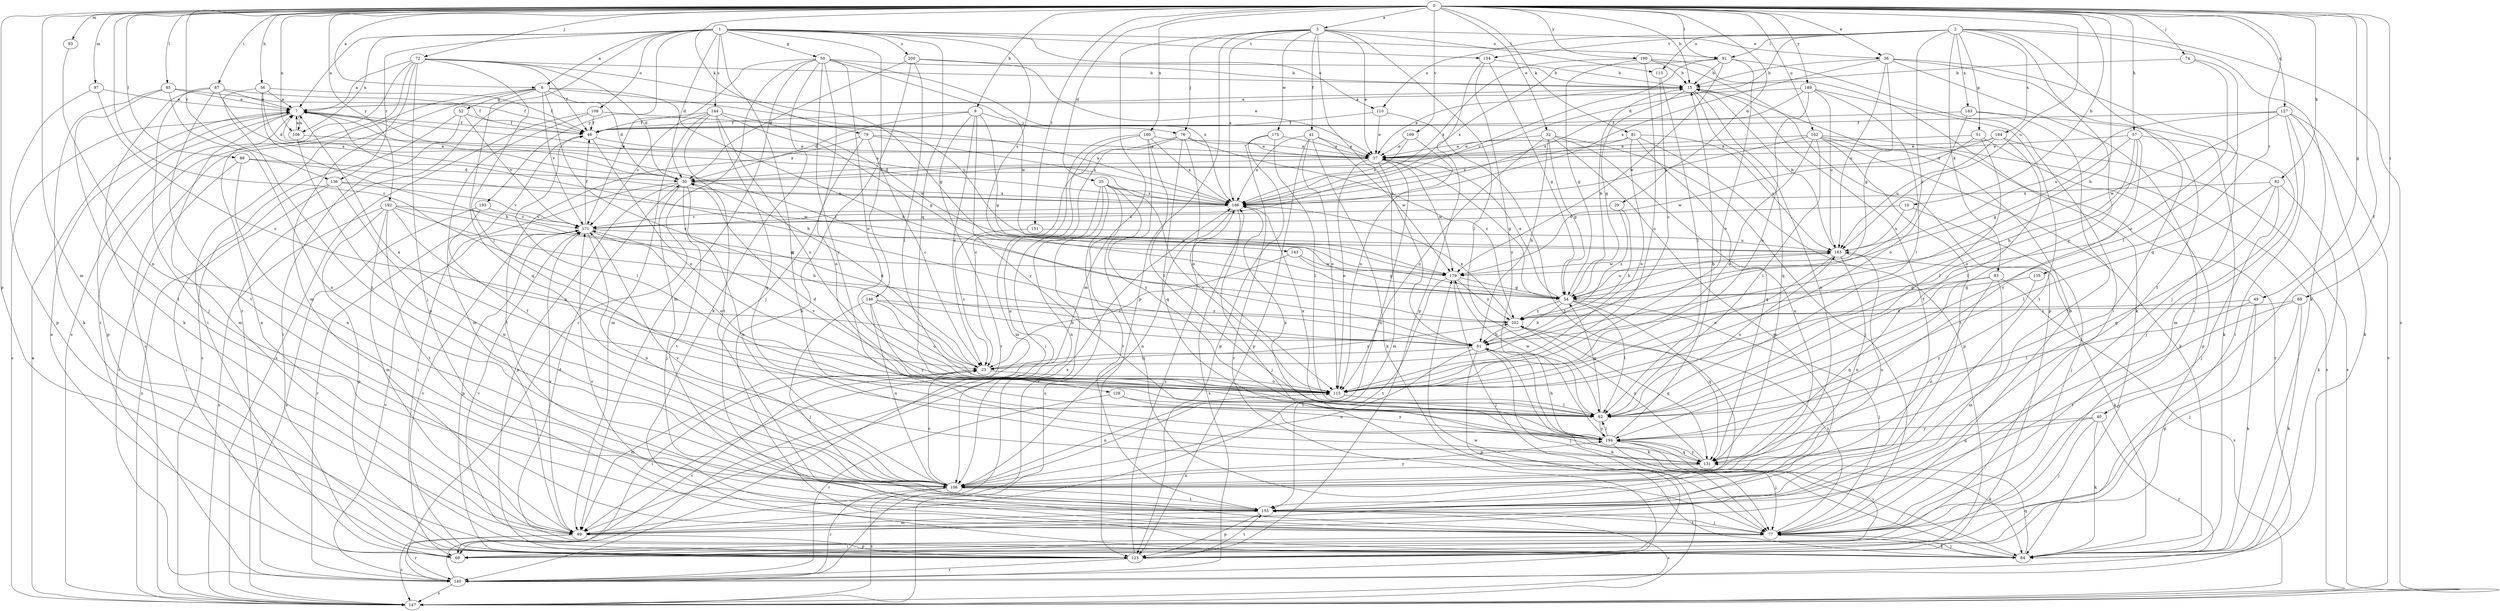 strict digraph  {
0;
1;
2;
3;
6;
7;
9;
10;
15;
23;
25;
29;
30;
32;
36;
37;
40;
41;
46;
49;
50;
51;
52;
54;
56;
57;
61;
67;
68;
69;
72;
74;
76;
77;
79;
81;
82;
83;
84;
85;
88;
91;
92;
93;
97;
99;
106;
108;
109;
110;
113;
115;
123;
127;
129;
131;
135;
136;
140;
143;
144;
146;
147;
151;
154;
155;
162;
163;
169;
171;
175;
179;
180;
183;
184;
186;
189;
190;
192;
193;
194;
200;
202;
0 -> 3  [label=a];
0 -> 6  [label=a];
0 -> 9  [label=b];
0 -> 10  [label=b];
0 -> 15  [label=b];
0 -> 23  [label=c];
0 -> 25  [label=d];
0 -> 29  [label=d];
0 -> 32  [label=e];
0 -> 36  [label=e];
0 -> 40  [label=f];
0 -> 49  [label=g];
0 -> 56  [label=h];
0 -> 57  [label=h];
0 -> 61  [label=h];
0 -> 67  [label=i];
0 -> 68  [label=i];
0 -> 72  [label=j];
0 -> 74  [label=j];
0 -> 79  [label=k];
0 -> 81  [label=k];
0 -> 82  [label=k];
0 -> 85  [label=l];
0 -> 88  [label=l];
0 -> 91  [label=l];
0 -> 93  [label=m];
0 -> 97  [label=m];
0 -> 99  [label=m];
0 -> 106  [label=n];
0 -> 123  [label=p];
0 -> 127  [label=q];
0 -> 135  [label=r];
0 -> 136  [label=r];
0 -> 151  [label=t];
0 -> 162  [label=u];
0 -> 163  [label=u];
0 -> 169  [label=v];
0 -> 180  [label=x];
0 -> 189  [label=y];
0 -> 190  [label=y];
0 -> 192  [label=y];
1 -> 6  [label=a];
1 -> 7  [label=a];
1 -> 30  [label=d];
1 -> 50  [label=g];
1 -> 91  [label=l];
1 -> 106  [label=n];
1 -> 109  [label=o];
1 -> 110  [label=o];
1 -> 129  [label=q];
1 -> 131  [label=q];
1 -> 136  [label=r];
1 -> 140  [label=r];
1 -> 143  [label=s];
1 -> 144  [label=s];
1 -> 146  [label=s];
1 -> 154  [label=t];
1 -> 193  [label=y];
1 -> 200  [label=z];
2 -> 30  [label=d];
2 -> 51  [label=g];
2 -> 83  [label=k];
2 -> 84  [label=k];
2 -> 91  [label=l];
2 -> 110  [label=o];
2 -> 113  [label=o];
2 -> 131  [label=q];
2 -> 147  [label=s];
2 -> 154  [label=t];
2 -> 183  [label=x];
2 -> 184  [label=x];
2 -> 194  [label=y];
2 -> 202  [label=z];
3 -> 36  [label=e];
3 -> 37  [label=e];
3 -> 41  [label=f];
3 -> 61  [label=h];
3 -> 76  [label=j];
3 -> 92  [label=l];
3 -> 99  [label=m];
3 -> 113  [label=o];
3 -> 123  [label=p];
3 -> 175  [label=w];
3 -> 186  [label=x];
6 -> 23  [label=c];
6 -> 30  [label=d];
6 -> 52  [label=g];
6 -> 61  [label=h];
6 -> 69  [label=i];
6 -> 131  [label=q];
6 -> 147  [label=s];
6 -> 163  [label=u];
6 -> 171  [label=v];
7 -> 46  [label=f];
7 -> 61  [label=h];
7 -> 99  [label=m];
7 -> 106  [label=n];
7 -> 123  [label=p];
7 -> 147  [label=s];
7 -> 186  [label=x];
7 -> 202  [label=z];
9 -> 23  [label=c];
9 -> 30  [label=d];
9 -> 46  [label=f];
9 -> 54  [label=g];
9 -> 76  [label=j];
9 -> 140  [label=r];
9 -> 194  [label=y];
10 -> 77  [label=j];
10 -> 163  [label=u];
10 -> 171  [label=v];
15 -> 7  [label=a];
15 -> 37  [label=e];
15 -> 54  [label=g];
15 -> 108  [label=n];
15 -> 131  [label=q];
15 -> 155  [label=t];
23 -> 30  [label=d];
23 -> 69  [label=i];
23 -> 99  [label=m];
23 -> 115  [label=o];
23 -> 202  [label=z];
25 -> 77  [label=j];
25 -> 108  [label=n];
25 -> 115  [label=o];
25 -> 140  [label=r];
25 -> 147  [label=s];
25 -> 155  [label=t];
25 -> 186  [label=x];
29 -> 61  [label=h];
29 -> 171  [label=v];
29 -> 202  [label=z];
30 -> 7  [label=a];
30 -> 69  [label=i];
30 -> 77  [label=j];
30 -> 108  [label=n];
30 -> 123  [label=p];
30 -> 155  [label=t];
30 -> 186  [label=x];
32 -> 37  [label=e];
32 -> 54  [label=g];
32 -> 61  [label=h];
32 -> 77  [label=j];
32 -> 99  [label=m];
32 -> 108  [label=n];
32 -> 115  [label=o];
36 -> 15  [label=b];
36 -> 54  [label=g];
36 -> 69  [label=i];
36 -> 77  [label=j];
36 -> 155  [label=t];
36 -> 163  [label=u];
36 -> 186  [label=x];
37 -> 30  [label=d];
37 -> 54  [label=g];
37 -> 99  [label=m];
37 -> 108  [label=n];
37 -> 115  [label=o];
37 -> 179  [label=w];
40 -> 77  [label=j];
40 -> 84  [label=k];
40 -> 131  [label=q];
40 -> 140  [label=r];
40 -> 194  [label=y];
41 -> 37  [label=e];
41 -> 84  [label=k];
41 -> 115  [label=o];
41 -> 123  [label=p];
41 -> 179  [label=w];
41 -> 186  [label=x];
46 -> 37  [label=e];
46 -> 92  [label=l];
46 -> 115  [label=o];
49 -> 84  [label=k];
49 -> 92  [label=l];
49 -> 123  [label=p];
49 -> 202  [label=z];
50 -> 15  [label=b];
50 -> 77  [label=j];
50 -> 84  [label=k];
50 -> 99  [label=m];
50 -> 115  [label=o];
50 -> 140  [label=r];
50 -> 171  [label=v];
50 -> 179  [label=w];
50 -> 186  [label=x];
50 -> 194  [label=y];
51 -> 37  [label=e];
51 -> 92  [label=l];
51 -> 123  [label=p];
51 -> 179  [label=w];
52 -> 46  [label=f];
52 -> 69  [label=i];
52 -> 147  [label=s];
52 -> 171  [label=v];
54 -> 15  [label=b];
54 -> 37  [label=e];
54 -> 61  [label=h];
54 -> 77  [label=j];
54 -> 92  [label=l];
54 -> 131  [label=q];
54 -> 163  [label=u];
54 -> 202  [label=z];
56 -> 7  [label=a];
56 -> 30  [label=d];
56 -> 46  [label=f];
56 -> 61  [label=h];
56 -> 108  [label=n];
57 -> 37  [label=e];
57 -> 54  [label=g];
57 -> 61  [label=h];
57 -> 77  [label=j];
57 -> 115  [label=o];
57 -> 194  [label=y];
61 -> 23  [label=c];
61 -> 77  [label=j];
61 -> 84  [label=k];
61 -> 108  [label=n];
61 -> 123  [label=p];
67 -> 7  [label=a];
67 -> 46  [label=f];
67 -> 77  [label=j];
67 -> 84  [label=k];
67 -> 155  [label=t];
67 -> 186  [label=x];
68 -> 77  [label=j];
68 -> 84  [label=k];
68 -> 155  [label=t];
68 -> 202  [label=z];
69 -> 7  [label=a];
72 -> 7  [label=a];
72 -> 15  [label=b];
72 -> 30  [label=d];
72 -> 46  [label=f];
72 -> 54  [label=g];
72 -> 77  [label=j];
72 -> 92  [label=l];
72 -> 99  [label=m];
72 -> 140  [label=r];
72 -> 147  [label=s];
74 -> 15  [label=b];
74 -> 92  [label=l];
74 -> 115  [label=o];
76 -> 23  [label=c];
76 -> 37  [label=e];
76 -> 69  [label=i];
76 -> 115  [label=o];
76 -> 131  [label=q];
76 -> 202  [label=z];
77 -> 15  [label=b];
77 -> 69  [label=i];
77 -> 84  [label=k];
77 -> 155  [label=t];
77 -> 171  [label=v];
77 -> 202  [label=z];
79 -> 23  [label=c];
79 -> 37  [label=e];
79 -> 115  [label=o];
79 -> 155  [label=t];
79 -> 186  [label=x];
81 -> 37  [label=e];
81 -> 115  [label=o];
81 -> 123  [label=p];
81 -> 131  [label=q];
81 -> 163  [label=u];
81 -> 186  [label=x];
82 -> 77  [label=j];
82 -> 84  [label=k];
82 -> 92  [label=l];
82 -> 131  [label=q];
82 -> 186  [label=x];
83 -> 54  [label=g];
83 -> 99  [label=m];
83 -> 108  [label=n];
83 -> 131  [label=q];
83 -> 147  [label=s];
84 -> 30  [label=d];
84 -> 61  [label=h];
84 -> 77  [label=j];
84 -> 131  [label=q];
84 -> 171  [label=v];
85 -> 7  [label=a];
85 -> 46  [label=f];
85 -> 84  [label=k];
85 -> 108  [label=n];
85 -> 155  [label=t];
88 -> 30  [label=d];
88 -> 108  [label=n];
88 -> 140  [label=r];
88 -> 179  [label=w];
91 -> 15  [label=b];
91 -> 69  [label=i];
91 -> 115  [label=o];
91 -> 171  [label=v];
91 -> 179  [label=w];
91 -> 186  [label=x];
92 -> 30  [label=d];
92 -> 54  [label=g];
92 -> 163  [label=u];
92 -> 179  [label=w];
92 -> 186  [label=x];
92 -> 194  [label=y];
93 -> 108  [label=n];
97 -> 7  [label=a];
97 -> 23  [label=c];
97 -> 123  [label=p];
99 -> 7  [label=a];
99 -> 123  [label=p];
99 -> 140  [label=r];
99 -> 147  [label=s];
99 -> 171  [label=v];
99 -> 186  [label=x];
106 -> 7  [label=a];
106 -> 37  [label=e];
106 -> 108  [label=n];
108 -> 23  [label=c];
108 -> 46  [label=f];
108 -> 115  [label=o];
108 -> 140  [label=r];
108 -> 147  [label=s];
108 -> 155  [label=t];
108 -> 163  [label=u];
108 -> 171  [label=v];
108 -> 194  [label=y];
109 -> 46  [label=f];
109 -> 99  [label=m];
109 -> 147  [label=s];
109 -> 186  [label=x];
110 -> 37  [label=e];
110 -> 46  [label=f];
110 -> 155  [label=t];
113 -> 23  [label=c];
113 -> 92  [label=l];
115 -> 7  [label=a];
115 -> 92  [label=l];
115 -> 171  [label=v];
123 -> 140  [label=r];
123 -> 155  [label=t];
123 -> 171  [label=v];
123 -> 186  [label=x];
127 -> 46  [label=f];
127 -> 69  [label=i];
127 -> 84  [label=k];
127 -> 99  [label=m];
127 -> 147  [label=s];
127 -> 163  [label=u];
127 -> 179  [label=w];
129 -> 92  [label=l];
129 -> 140  [label=r];
129 -> 194  [label=y];
131 -> 108  [label=n];
131 -> 194  [label=y];
131 -> 202  [label=z];
135 -> 54  [label=g];
135 -> 194  [label=y];
136 -> 69  [label=i];
136 -> 108  [label=n];
136 -> 147  [label=s];
136 -> 171  [label=v];
136 -> 186  [label=x];
140 -> 23  [label=c];
140 -> 147  [label=s];
140 -> 171  [label=v];
140 -> 186  [label=x];
143 -> 23  [label=c];
143 -> 54  [label=g];
143 -> 179  [label=w];
144 -> 46  [label=f];
144 -> 54  [label=g];
144 -> 99  [label=m];
144 -> 115  [label=o];
144 -> 131  [label=q];
144 -> 155  [label=t];
144 -> 171  [label=v];
144 -> 179  [label=w];
146 -> 61  [label=h];
146 -> 77  [label=j];
146 -> 108  [label=n];
146 -> 115  [label=o];
146 -> 194  [label=y];
146 -> 202  [label=z];
147 -> 7  [label=a];
147 -> 179  [label=w];
151 -> 23  [label=c];
151 -> 163  [label=u];
154 -> 15  [label=b];
154 -> 54  [label=g];
154 -> 123  [label=p];
154 -> 194  [label=y];
155 -> 77  [label=j];
155 -> 99  [label=m];
155 -> 123  [label=p];
155 -> 147  [label=s];
162 -> 37  [label=e];
162 -> 84  [label=k];
162 -> 92  [label=l];
162 -> 115  [label=o];
162 -> 140  [label=r];
162 -> 147  [label=s];
162 -> 155  [label=t];
162 -> 186  [label=x];
163 -> 15  [label=b];
163 -> 84  [label=k];
163 -> 108  [label=n];
163 -> 115  [label=o];
163 -> 179  [label=w];
169 -> 37  [label=e];
169 -> 115  [label=o];
169 -> 186  [label=x];
171 -> 46  [label=f];
171 -> 108  [label=n];
171 -> 115  [label=o];
171 -> 123  [label=p];
171 -> 163  [label=u];
175 -> 37  [label=e];
175 -> 92  [label=l];
175 -> 123  [label=p];
175 -> 140  [label=r];
179 -> 54  [label=g];
179 -> 77  [label=j];
179 -> 155  [label=t];
179 -> 202  [label=z];
180 -> 37  [label=e];
180 -> 92  [label=l];
180 -> 99  [label=m];
180 -> 108  [label=n];
180 -> 186  [label=x];
180 -> 194  [label=y];
183 -> 46  [label=f];
183 -> 84  [label=k];
183 -> 115  [label=o];
183 -> 155  [label=t];
184 -> 30  [label=d];
184 -> 37  [label=e];
184 -> 92  [label=l];
184 -> 147  [label=s];
184 -> 163  [label=u];
186 -> 7  [label=a];
186 -> 77  [label=j];
186 -> 108  [label=n];
186 -> 171  [label=v];
189 -> 7  [label=a];
189 -> 92  [label=l];
189 -> 115  [label=o];
189 -> 155  [label=t];
189 -> 163  [label=u];
189 -> 186  [label=x];
190 -> 15  [label=b];
190 -> 54  [label=g];
190 -> 84  [label=k];
190 -> 115  [label=o];
190 -> 123  [label=p];
190 -> 186  [label=x];
192 -> 54  [label=g];
192 -> 61  [label=h];
192 -> 99  [label=m];
192 -> 115  [label=o];
192 -> 123  [label=p];
192 -> 147  [label=s];
192 -> 155  [label=t];
192 -> 171  [label=v];
193 -> 140  [label=r];
193 -> 147  [label=s];
193 -> 171  [label=v];
194 -> 15  [label=b];
194 -> 61  [label=h];
194 -> 69  [label=i];
194 -> 77  [label=j];
194 -> 84  [label=k];
194 -> 92  [label=l];
194 -> 131  [label=q];
194 -> 186  [label=x];
200 -> 15  [label=b];
200 -> 30  [label=d];
200 -> 37  [label=e];
200 -> 84  [label=k];
200 -> 92  [label=l];
202 -> 61  [label=h];
202 -> 131  [label=q];
202 -> 186  [label=x];
}
